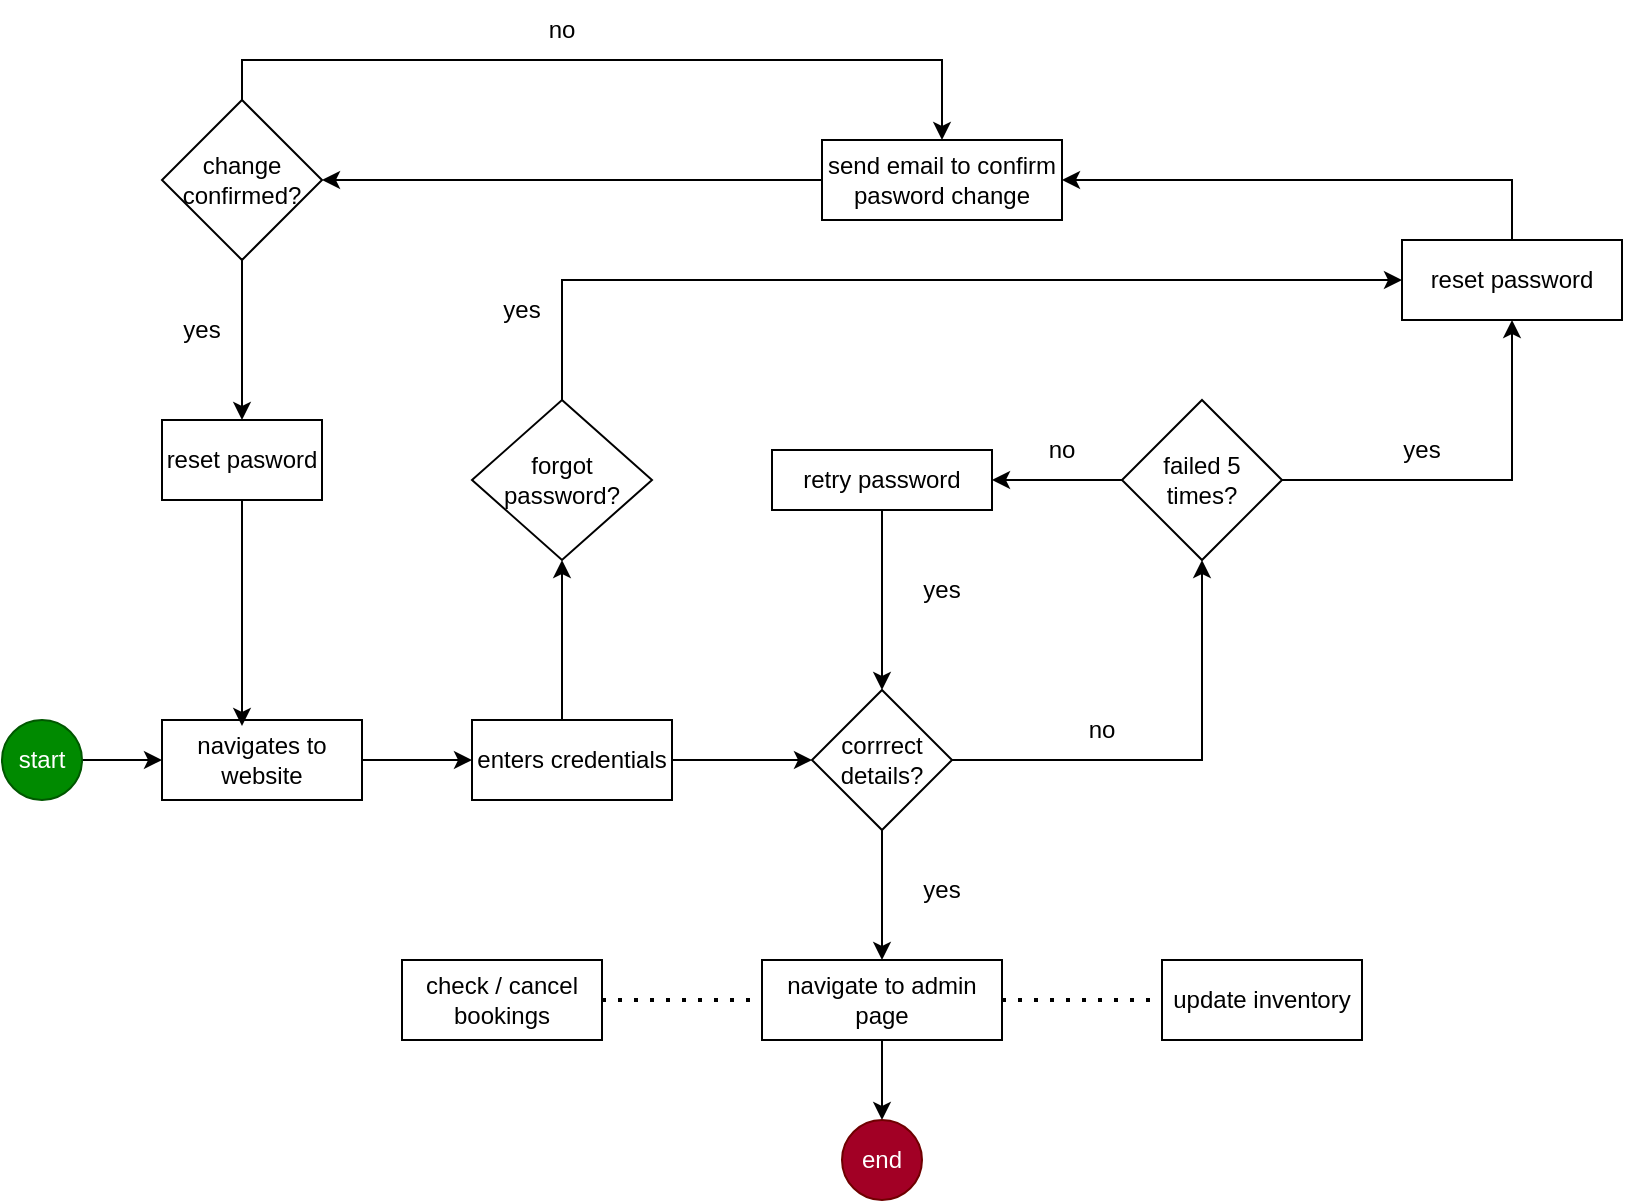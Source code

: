 <mxfile version="21.6.8" type="device">
  <diagram name="Page-1" id="LNZUzb7gnyToXk9yUa0A">
    <mxGraphModel dx="1674" dy="836" grid="1" gridSize="10" guides="1" tooltips="1" connect="1" arrows="1" fold="1" page="1" pageScale="1" pageWidth="850" pageHeight="1100" math="0" shadow="0">
      <root>
        <mxCell id="0" />
        <mxCell id="1" parent="0" />
        <mxCell id="flWIEQ2DEUn-1Dzcpg8S-10" value="" style="edgeStyle=orthogonalEdgeStyle;rounded=0;orthogonalLoop=1;jettySize=auto;html=1;" edge="1" parent="1" source="flWIEQ2DEUn-1Dzcpg8S-11" target="flWIEQ2DEUn-1Dzcpg8S-13">
          <mxGeometry relative="1" as="geometry" />
        </mxCell>
        <mxCell id="flWIEQ2DEUn-1Dzcpg8S-11" value="start" style="ellipse;whiteSpace=wrap;html=1;fillColor=#008a00;fontColor=#ffffff;strokeColor=#005700;" vertex="1" parent="1">
          <mxGeometry x="40" y="550" width="40" height="40" as="geometry" />
        </mxCell>
        <mxCell id="flWIEQ2DEUn-1Dzcpg8S-12" value="" style="edgeStyle=orthogonalEdgeStyle;rounded=0;orthogonalLoop=1;jettySize=auto;html=1;" edge="1" parent="1" source="flWIEQ2DEUn-1Dzcpg8S-13" target="flWIEQ2DEUn-1Dzcpg8S-16">
          <mxGeometry relative="1" as="geometry" />
        </mxCell>
        <mxCell id="flWIEQ2DEUn-1Dzcpg8S-13" value="navigates to website" style="rounded=0;whiteSpace=wrap;html=1;" vertex="1" parent="1">
          <mxGeometry x="120" y="550" width="100" height="40" as="geometry" />
        </mxCell>
        <mxCell id="flWIEQ2DEUn-1Dzcpg8S-14" value="" style="edgeStyle=orthogonalEdgeStyle;rounded=0;orthogonalLoop=1;jettySize=auto;html=1;" edge="1" parent="1" source="flWIEQ2DEUn-1Dzcpg8S-16" target="flWIEQ2DEUn-1Dzcpg8S-19">
          <mxGeometry relative="1" as="geometry" />
        </mxCell>
        <mxCell id="flWIEQ2DEUn-1Dzcpg8S-15" value="" style="edgeStyle=orthogonalEdgeStyle;rounded=0;orthogonalLoop=1;jettySize=auto;html=1;" edge="1" parent="1" source="flWIEQ2DEUn-1Dzcpg8S-16" target="flWIEQ2DEUn-1Dzcpg8S-21">
          <mxGeometry relative="1" as="geometry">
            <Array as="points">
              <mxPoint x="320" y="540" />
              <mxPoint x="320" y="540" />
            </Array>
          </mxGeometry>
        </mxCell>
        <mxCell id="flWIEQ2DEUn-1Dzcpg8S-16" value="enters credentials" style="whiteSpace=wrap;html=1;rounded=0;" vertex="1" parent="1">
          <mxGeometry x="275" y="550" width="100" height="40" as="geometry" />
        </mxCell>
        <mxCell id="flWIEQ2DEUn-1Dzcpg8S-17" style="edgeStyle=orthogonalEdgeStyle;rounded=0;orthogonalLoop=1;jettySize=auto;html=1;exitX=1;exitY=0.5;exitDx=0;exitDy=0;entryX=0.5;entryY=1;entryDx=0;entryDy=0;" edge="1" parent="1" source="flWIEQ2DEUn-1Dzcpg8S-19" target="flWIEQ2DEUn-1Dzcpg8S-26">
          <mxGeometry relative="1" as="geometry" />
        </mxCell>
        <mxCell id="flWIEQ2DEUn-1Dzcpg8S-18" style="edgeStyle=orthogonalEdgeStyle;rounded=0;orthogonalLoop=1;jettySize=auto;html=1;exitX=0.5;exitY=1;exitDx=0;exitDy=0;" edge="1" parent="1" source="flWIEQ2DEUn-1Dzcpg8S-19" target="flWIEQ2DEUn-1Dzcpg8S-34">
          <mxGeometry relative="1" as="geometry" />
        </mxCell>
        <mxCell id="flWIEQ2DEUn-1Dzcpg8S-19" value="corrrect details?" style="rhombus;whiteSpace=wrap;html=1;rounded=0;" vertex="1" parent="1">
          <mxGeometry x="445" y="535" width="70" height="70" as="geometry" />
        </mxCell>
        <mxCell id="flWIEQ2DEUn-1Dzcpg8S-20" value="" style="edgeStyle=orthogonalEdgeStyle;rounded=0;orthogonalLoop=1;jettySize=auto;html=1;" edge="1" parent="1" source="flWIEQ2DEUn-1Dzcpg8S-21" target="flWIEQ2DEUn-1Dzcpg8S-23">
          <mxGeometry relative="1" as="geometry">
            <Array as="points">
              <mxPoint x="320" y="330" />
            </Array>
          </mxGeometry>
        </mxCell>
        <mxCell id="flWIEQ2DEUn-1Dzcpg8S-21" value="&lt;font style=&quot;font-size: 12px;&quot;&gt;forgot password?&lt;/font&gt;" style="rhombus;whiteSpace=wrap;html=1;rounded=0;" vertex="1" parent="1">
          <mxGeometry x="275" y="390" width="90" height="80" as="geometry" />
        </mxCell>
        <mxCell id="flWIEQ2DEUn-1Dzcpg8S-22" style="edgeStyle=orthogonalEdgeStyle;rounded=0;orthogonalLoop=1;jettySize=auto;html=1;exitX=0.5;exitY=0;exitDx=0;exitDy=0;entryX=1;entryY=0.5;entryDx=0;entryDy=0;" edge="1" parent="1" source="flWIEQ2DEUn-1Dzcpg8S-23" target="flWIEQ2DEUn-1Dzcpg8S-42">
          <mxGeometry relative="1" as="geometry" />
        </mxCell>
        <mxCell id="flWIEQ2DEUn-1Dzcpg8S-23" value="reset password" style="whiteSpace=wrap;html=1;rounded=0;" vertex="1" parent="1">
          <mxGeometry x="740" y="310" width="110" height="40" as="geometry" />
        </mxCell>
        <mxCell id="flWIEQ2DEUn-1Dzcpg8S-24" style="edgeStyle=orthogonalEdgeStyle;rounded=0;orthogonalLoop=1;jettySize=auto;html=1;exitX=0;exitY=0.5;exitDx=0;exitDy=0;entryX=1;entryY=0.5;entryDx=0;entryDy=0;" edge="1" parent="1" source="flWIEQ2DEUn-1Dzcpg8S-26" target="flWIEQ2DEUn-1Dzcpg8S-30">
          <mxGeometry relative="1" as="geometry" />
        </mxCell>
        <mxCell id="flWIEQ2DEUn-1Dzcpg8S-53" style="edgeStyle=orthogonalEdgeStyle;rounded=0;orthogonalLoop=1;jettySize=auto;html=1;exitX=1;exitY=0.5;exitDx=0;exitDy=0;entryX=0.5;entryY=1;entryDx=0;entryDy=0;" edge="1" parent="1" source="flWIEQ2DEUn-1Dzcpg8S-26" target="flWIEQ2DEUn-1Dzcpg8S-23">
          <mxGeometry relative="1" as="geometry" />
        </mxCell>
        <mxCell id="flWIEQ2DEUn-1Dzcpg8S-26" value="failed 5 &lt;br&gt;times?" style="rhombus;whiteSpace=wrap;html=1;" vertex="1" parent="1">
          <mxGeometry x="600" y="390" width="80" height="80" as="geometry" />
        </mxCell>
        <mxCell id="flWIEQ2DEUn-1Dzcpg8S-27" value="no" style="text;html=1;strokeColor=none;fillColor=none;align=center;verticalAlign=middle;whiteSpace=wrap;rounded=0;" vertex="1" parent="1">
          <mxGeometry x="560" y="540" width="60" height="30" as="geometry" />
        </mxCell>
        <mxCell id="flWIEQ2DEUn-1Dzcpg8S-28" value="yes" style="text;html=1;strokeColor=none;fillColor=none;align=center;verticalAlign=middle;whiteSpace=wrap;rounded=0;" vertex="1" parent="1">
          <mxGeometry x="720" y="400" width="60" height="30" as="geometry" />
        </mxCell>
        <mxCell id="flWIEQ2DEUn-1Dzcpg8S-29" style="edgeStyle=orthogonalEdgeStyle;rounded=0;orthogonalLoop=1;jettySize=auto;html=1;exitX=0.5;exitY=1;exitDx=0;exitDy=0;" edge="1" parent="1" source="flWIEQ2DEUn-1Dzcpg8S-30" target="flWIEQ2DEUn-1Dzcpg8S-19">
          <mxGeometry relative="1" as="geometry" />
        </mxCell>
        <mxCell id="flWIEQ2DEUn-1Dzcpg8S-30" value="retry password" style="rounded=0;whiteSpace=wrap;html=1;" vertex="1" parent="1">
          <mxGeometry x="425" y="415" width="110" height="30" as="geometry" />
        </mxCell>
        <mxCell id="flWIEQ2DEUn-1Dzcpg8S-31" value="yes" style="text;html=1;strokeColor=none;fillColor=none;align=center;verticalAlign=middle;whiteSpace=wrap;rounded=0;" vertex="1" parent="1">
          <mxGeometry x="480" y="470" width="60" height="30" as="geometry" />
        </mxCell>
        <mxCell id="flWIEQ2DEUn-1Dzcpg8S-32" value="no" style="text;html=1;strokeColor=none;fillColor=none;align=center;verticalAlign=middle;whiteSpace=wrap;rounded=0;" vertex="1" parent="1">
          <mxGeometry x="540" y="400" width="60" height="30" as="geometry" />
        </mxCell>
        <mxCell id="flWIEQ2DEUn-1Dzcpg8S-33" value="" style="edgeStyle=orthogonalEdgeStyle;rounded=0;orthogonalLoop=1;jettySize=auto;html=1;" edge="1" parent="1" source="flWIEQ2DEUn-1Dzcpg8S-34" target="flWIEQ2DEUn-1Dzcpg8S-39">
          <mxGeometry relative="1" as="geometry" />
        </mxCell>
        <mxCell id="flWIEQ2DEUn-1Dzcpg8S-34" value="navigate to admin page" style="rounded=0;whiteSpace=wrap;html=1;" vertex="1" parent="1">
          <mxGeometry x="420" y="670" width="120" height="40" as="geometry" />
        </mxCell>
        <mxCell id="flWIEQ2DEUn-1Dzcpg8S-35" value="check / cancel bookings" style="rounded=0;whiteSpace=wrap;html=1;" vertex="1" parent="1">
          <mxGeometry x="240" y="670" width="100" height="40" as="geometry" />
        </mxCell>
        <mxCell id="flWIEQ2DEUn-1Dzcpg8S-36" value="update inventory" style="whiteSpace=wrap;html=1;rounded=0;" vertex="1" parent="1">
          <mxGeometry x="620" y="670" width="100" height="40" as="geometry" />
        </mxCell>
        <mxCell id="flWIEQ2DEUn-1Dzcpg8S-37" value="" style="endArrow=none;dashed=1;html=1;dashPattern=1 3;strokeWidth=2;rounded=0;exitX=1;exitY=0.5;exitDx=0;exitDy=0;entryX=0;entryY=0.5;entryDx=0;entryDy=0;" edge="1" parent="1" source="flWIEQ2DEUn-1Dzcpg8S-35" target="flWIEQ2DEUn-1Dzcpg8S-34">
          <mxGeometry width="50" height="50" relative="1" as="geometry">
            <mxPoint x="360" y="710" as="sourcePoint" />
            <mxPoint x="410" y="660" as="targetPoint" />
          </mxGeometry>
        </mxCell>
        <mxCell id="flWIEQ2DEUn-1Dzcpg8S-38" value="" style="endArrow=none;dashed=1;html=1;dashPattern=1 3;strokeWidth=2;rounded=0;entryX=0;entryY=0.5;entryDx=0;entryDy=0;" edge="1" parent="1" source="flWIEQ2DEUn-1Dzcpg8S-34" target="flWIEQ2DEUn-1Dzcpg8S-36">
          <mxGeometry width="50" height="50" relative="1" as="geometry">
            <mxPoint x="540" y="740" as="sourcePoint" />
            <mxPoint x="610.711" y="690" as="targetPoint" />
          </mxGeometry>
        </mxCell>
        <mxCell id="flWIEQ2DEUn-1Dzcpg8S-39" value="end" style="ellipse;whiteSpace=wrap;html=1;rounded=0;fillColor=#a20025;fontColor=#ffffff;strokeColor=#6F0000;" vertex="1" parent="1">
          <mxGeometry x="460" y="750" width="40" height="40" as="geometry" />
        </mxCell>
        <mxCell id="flWIEQ2DEUn-1Dzcpg8S-40" value="yes" style="text;html=1;strokeColor=none;fillColor=none;align=center;verticalAlign=middle;whiteSpace=wrap;rounded=0;" vertex="1" parent="1">
          <mxGeometry x="480" y="620" width="60" height="30" as="geometry" />
        </mxCell>
        <mxCell id="flWIEQ2DEUn-1Dzcpg8S-41" style="edgeStyle=orthogonalEdgeStyle;rounded=0;orthogonalLoop=1;jettySize=auto;html=1;exitX=0;exitY=0.5;exitDx=0;exitDy=0;entryX=1;entryY=0.5;entryDx=0;entryDy=0;" edge="1" parent="1" source="flWIEQ2DEUn-1Dzcpg8S-42" target="flWIEQ2DEUn-1Dzcpg8S-43">
          <mxGeometry relative="1" as="geometry" />
        </mxCell>
        <mxCell id="flWIEQ2DEUn-1Dzcpg8S-42" value="send email to confirm pasword change" style="rounded=0;whiteSpace=wrap;html=1;" vertex="1" parent="1">
          <mxGeometry x="450" y="260" width="120" height="40" as="geometry" />
        </mxCell>
        <mxCell id="flWIEQ2DEUn-1Dzcpg8S-47" value="" style="edgeStyle=orthogonalEdgeStyle;rounded=0;orthogonalLoop=1;jettySize=auto;html=1;" edge="1" parent="1" source="flWIEQ2DEUn-1Dzcpg8S-43" target="flWIEQ2DEUn-1Dzcpg8S-46">
          <mxGeometry relative="1" as="geometry" />
        </mxCell>
        <mxCell id="flWIEQ2DEUn-1Dzcpg8S-49" style="edgeStyle=orthogonalEdgeStyle;rounded=0;orthogonalLoop=1;jettySize=auto;html=1;exitX=0.5;exitY=0;exitDx=0;exitDy=0;entryX=0.5;entryY=0;entryDx=0;entryDy=0;" edge="1" parent="1" source="flWIEQ2DEUn-1Dzcpg8S-43" target="flWIEQ2DEUn-1Dzcpg8S-42">
          <mxGeometry relative="1" as="geometry" />
        </mxCell>
        <mxCell id="flWIEQ2DEUn-1Dzcpg8S-43" value="change confirmed?" style="rhombus;whiteSpace=wrap;html=1;" vertex="1" parent="1">
          <mxGeometry x="120" y="240" width="80" height="80" as="geometry" />
        </mxCell>
        <mxCell id="flWIEQ2DEUn-1Dzcpg8S-48" style="edgeStyle=orthogonalEdgeStyle;rounded=0;orthogonalLoop=1;jettySize=auto;html=1;exitX=0.5;exitY=1;exitDx=0;exitDy=0;entryX=0.4;entryY=0.075;entryDx=0;entryDy=0;entryPerimeter=0;" edge="1" parent="1" source="flWIEQ2DEUn-1Dzcpg8S-46" target="flWIEQ2DEUn-1Dzcpg8S-13">
          <mxGeometry relative="1" as="geometry" />
        </mxCell>
        <mxCell id="flWIEQ2DEUn-1Dzcpg8S-46" value="reset pasword" style="whiteSpace=wrap;html=1;" vertex="1" parent="1">
          <mxGeometry x="120" y="400" width="80" height="40" as="geometry" />
        </mxCell>
        <mxCell id="flWIEQ2DEUn-1Dzcpg8S-50" value="no" style="text;html=1;strokeColor=none;fillColor=none;align=center;verticalAlign=middle;whiteSpace=wrap;rounded=0;" vertex="1" parent="1">
          <mxGeometry x="290" y="190" width="60" height="30" as="geometry" />
        </mxCell>
        <mxCell id="flWIEQ2DEUn-1Dzcpg8S-52" value="yes" style="text;html=1;strokeColor=none;fillColor=none;align=center;verticalAlign=middle;whiteSpace=wrap;rounded=0;" vertex="1" parent="1">
          <mxGeometry x="110" y="340" width="60" height="30" as="geometry" />
        </mxCell>
        <mxCell id="flWIEQ2DEUn-1Dzcpg8S-54" value="yes" style="text;html=1;strokeColor=none;fillColor=none;align=center;verticalAlign=middle;whiteSpace=wrap;rounded=0;" vertex="1" parent="1">
          <mxGeometry x="270" y="330" width="60" height="30" as="geometry" />
        </mxCell>
      </root>
    </mxGraphModel>
  </diagram>
</mxfile>
